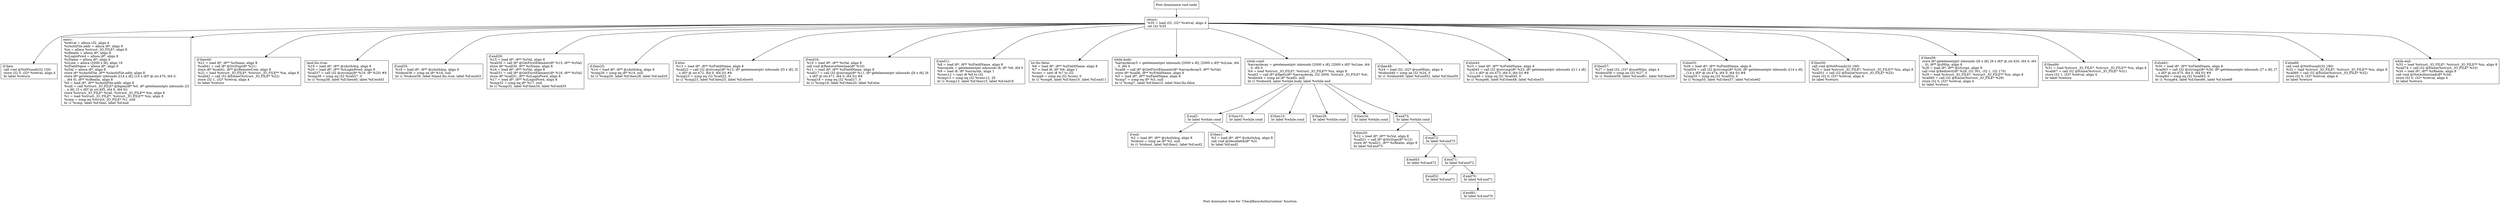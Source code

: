 digraph "Post dominator tree for 'CheckBasicAuthorization' function" {
	label="Post dominator tree for 'CheckBasicAuthorization' function";

	Node0x22a2610 [shape=record,label="{Post dominance root node}"];
	Node0x22a2610 -> Node0x22e70c0;
	Node0x22e70c0 [shape=record,label="{return:                                           \l  %35 = load i32, i32* %retval, align 4\l  ret i32 %35\l}"];
	Node0x22e70c0 -> Node0x2313ef0;
	Node0x22e70c0 -> Node0x22a0ef0;
	Node0x22e70c0 -> Node0x2271330;
	Node0x22e70c0 -> Node0x22ea200;
	Node0x22e70c0 -> Node0x22a2aa0;
	Node0x22e70c0 -> Node0x2277d40;
	Node0x22e70c0 -> Node0x22da4a0;
	Node0x22e70c0 -> Node0x22bd610;
	Node0x22e70c0 -> Node0x231dae0;
	Node0x22e70c0 -> Node0x22a4880;
	Node0x22e70c0 -> Node0x22e4b90;
	Node0x22e70c0 -> Node0x22e3500;
	Node0x22e70c0 -> Node0x226ae00;
	Node0x22e70c0 -> Node0x22b1890;
	Node0x22e70c0 -> Node0x22f6b70;
	Node0x22e70c0 -> Node0x22667d0;
	Node0x22e70c0 -> Node0x2271bb0;
	Node0x22e70c0 -> Node0x22673b0;
	Node0x22e70c0 -> Node0x2267070;
	Node0x22e70c0 -> Node0x22f87f0;
	Node0x22e70c0 -> Node0x2263f00;
	Node0x22e70c0 -> Node0x225d580;
	Node0x22e70c0 -> Node0x22e83b0;
	Node0x2313ef0 [shape=record,label="{if.then:                                          \l  call void @NotFound(i32 150)\l  store i32 0, i32* %retval, align 4\l  br label %return\l}"];
	Node0x22a0ef0 [shape=record,label="{entry:\l  %retval = alloca i32, align 4\l  %zAuthFile.addr = alloca i8*, align 8\l  %in = alloca %struct._IO_FILE*, align 8\l  %zRealm = alloca i8*, align 8\l  %zLoginPswd = alloca i8*, align 8\l  %zName = alloca i8*, align 8\l  %zLine = alloca [2000 x i8], align 16\l  %zFieldName = alloca i8*, align 8\l  %zVal = alloca i8*, align 8\l  store i8* %zAuthFile, i8** %zAuthFile.addr, align 8\l  store i8* getelementptr inbounds ([14 x i8], [14 x i8]* @.str.470, i64 0,\l... i64 0), i8** %zRealm, align 8\l  %0 = load i8*, i8** %zAuthFile.addr, align 8\l  %call = call %struct._IO_FILE* @fopen(i8* %0, i8* getelementptr inbounds ([3\l... x i8], [3 x i8]* @.str.405, i64 0, i64 0))\l  store %struct._IO_FILE* %call, %struct._IO_FILE** %in, align 8\l  %1 = load %struct._IO_FILE*, %struct._IO_FILE** %in, align 8\l  %cmp = icmp eq %struct._IO_FILE* %1, null\l  br i1 %cmp, label %if.then, label %if.end\l}"];
	Node0x2271330 [shape=record,label="{if.then40:                                        \l  %21 = load i8*, i8** %zName, align 8\l  %call41 = call i8* @StrDup(i8* %21)\l  store i8* %call41, i8** @zRemoteUser, align 8\l  %22 = load %struct._IO_FILE*, %struct._IO_FILE** %in, align 8\l  %call42 = call i32 @fclose(%struct._IO_FILE* %22)\l  store i32 1, i32* %retval, align 4\l  br label %return\l}"];
	Node0x22ea200 [shape=record,label="{land.lhs.true:                                    \l  %19 = load i8*, i8** @zAuthArg, align 8\l  %20 = load i8*, i8** %zLoginPswd, align 8\l  %call37 = call i32 @strcmp(i8* %19, i8* %20) #8\l  %cmp38 = icmp eq i32 %call37, 0\l  br i1 %cmp38, label %if.then40, label %if.end43\l}"];
	Node0x22a2aa0 [shape=record,label="{if.end35:                                         \l  %18 = load i8*, i8** @zAuthArg, align 8\l  %tobool36 = icmp ne i8* %18, null\l  br i1 %tobool36, label %land.lhs.true, label %if.end43\l}"];
	Node0x2277d40 [shape=record,label="{if.end29:                                         \l  %15 = load i8*, i8** %zVal, align 8\l  %call30 = call i8* @GetFirstElement(i8* %15, i8** %zVal)\l  store i8* %call30, i8** %zName, align 8\l  %16 = load i8*, i8** %zVal, align 8\l  %call31 = call i8* @GetFirstElement(i8* %16, i8** %zVal)\l  store i8* %call31, i8** %zLoginPswd, align 8\l  %17 = load i8*, i8** %zLoginPswd, align 8\l  %cmp32 = icmp eq i8* %17, null\l  br i1 %cmp32, label %if.then34, label %if.end35\l}"];
	Node0x22da4a0 [shape=record,label="{if.then25:                                        \l  %14 = load i8*, i8** @zAuthArg, align 8\l  %cmp26 = icmp eq i8* %14, null\l  br i1 %cmp26, label %if.then28, label %if.end29\l}"];
	Node0x22bd610 [shape=record,label="{if.else:                                          \l  %13 = load i8*, i8** %zFieldName, align 8\l  %call22 = call i32 @strcmp(i8* %13, i8* getelementptr inbounds ([5 x i8], [5\l... x i8]* @.str.472, i64 0, i64 0)) #8\l  %cmp23 = icmp eq i32 %call22, 0\l  br i1 %cmp23, label %if.then25, label %if.else44\l}"];
	Node0x231dae0 [shape=record,label="{if.end16:                                         \l  %10 = load i8*, i8** %zVal, align 8\l  call void @RemoveNewline(i8* %10)\l  %11 = load i8*, i8** %zFieldName, align 8\l  %call17 = call i32 @strcmp(i8* %11, i8* getelementptr inbounds ([6 x i8], [6\l... x i8]* @.str.471, i64 0, i64 0)) #8\l  %cmp18 = icmp eq i32 %call17, 0\l  br i1 %cmp18, label %if.then20, label %if.else\l}"];
	Node0x22a4880 [shape=record,label="{if.end11:                                         \l  %8 = load i8*, i8** %zFieldName, align 8\l  %arrayidx = getelementptr inbounds i8, i8* %8, i64 0\l  %9 = load i8, i8* %arrayidx, align 1\l  %conv12 = sext i8 %9 to i32\l  %cmp13 = icmp eq i32 %conv12, 35\l  br i1 %cmp13, label %if.then15, label %if.end16\l}"];
	Node0x22e4b90 [shape=record,label="{lor.lhs.false:                                    \l  %6 = load i8*, i8** %zFieldName, align 8\l  %7 = load i8, i8* %6, align 1\l  %conv = sext i8 %7 to i32\l  %cmp8 = icmp eq i32 %conv, 0\l  br i1 %cmp8, label %if.then10, label %if.end11\l}"];
	Node0x22e3500 [shape=record,label="{while.body:                                       \l  %arraydecay5 = getelementptr inbounds [2000 x i8], [2000 x i8]* %zLine, i64\l... 0, i64 0\l  %call6 = call i8* @GetFirstElement(i8* %arraydecay5, i8** %zVal)\l  store i8* %call6, i8** %zFieldName, align 8\l  %5 = load i8*, i8** %zFieldName, align 8\l  %cmp7 = icmp eq i8* %5, null\l  br i1 %cmp7, label %if.then10, label %lor.lhs.false\l}"];
	Node0x226ae00 [shape=record,label="{while.cond:                                       \l  %arraydecay = getelementptr inbounds [2000 x i8], [2000 x i8]* %zLine, i64\l... 0, i64 0\l  %4 = load %struct._IO_FILE*, %struct._IO_FILE** %in, align 8\l  %call3 = call i8* @fgets(i8* %arraydecay, i32 2000, %struct._IO_FILE* %4)\l  %tobool4 = icmp ne i8* %call3, null\l  br i1 %tobool4, label %while.body, label %while.end\l}"];
	Node0x226ae00 -> Node0x22d28c0;
	Node0x226ae00 -> Node0x22505c0;
	Node0x226ae00 -> Node0x2304a50;
	Node0x226ae00 -> Node0x22800d0;
	Node0x226ae00 -> Node0x22cda10;
	Node0x226ae00 -> Node0x22e8620;
	Node0x22d28c0 [shape=record,label="{if.end2:                                          \l  br label %while.cond\l}"];
	Node0x22d28c0 -> Node0x2302850;
	Node0x22d28c0 -> Node0x230dd20;
	Node0x2302850 [shape=record,label="{if.end:                                           \l  %2 = load i8*, i8** @zAuthArg, align 8\l  %tobool = icmp ne i8* %2, null\l  br i1 %tobool, label %if.then1, label %if.end2\l}"];
	Node0x230dd20 [shape=record,label="{if.then1:                                         \l  %3 = load i8*, i8** @zAuthArg, align 8\l  call void @Decode64(i8* %3)\l  br label %if.end2\l}"];
	Node0x22505c0 [shape=record,label="{if.then10:                                        \l  br label %while.cond\l}"];
	Node0x2304a50 [shape=record,label="{if.then15:                                        \l  br label %while.cond\l}"];
	Node0x22800d0 [shape=record,label="{if.then28:                                        \l  br label %while.cond\l}"];
	Node0x22cda10 [shape=record,label="{if.then34:                                        \l  br label %while.cond\l}"];
	Node0x22e8620 [shape=record,label="{if.end73:                                         \l  br label %while.cond\l}"];
	Node0x22e8620 -> Node0x226bc40;
	Node0x22e8620 -> Node0x22b2240;
	Node0x226bc40 [shape=record,label="{if.then20:                                        \l  %12 = load i8*, i8** %zVal, align 8\l  %call21 = call i8* @StrDup(i8* %12)\l  store i8* %call21, i8** %zRealm, align 8\l  br label %if.end73\l}"];
	Node0x22b2240 [shape=record,label="{if.end72:                                         \l  br label %if.end73\l}"];
	Node0x22b2240 -> Node0x2256b60;
	Node0x22b2240 -> Node0x22e5bb0;
	Node0x2256b60 [shape=record,label="{if.end43:                                         \l  br label %if.end72\l}"];
	Node0x22e5bb0 [shape=record,label="{if.end71:                                         \l  br label %if.end72\l}"];
	Node0x22e5bb0 -> Node0x22feba0;
	Node0x22e5bb0 -> Node0x22fa3f0;
	Node0x22feba0 [shape=record,label="{if.end52:                                         \l  br label %if.end71\l}"];
	Node0x22fa3f0 [shape=record,label="{if.end70:                                         \l  br label %if.end71\l}"];
	Node0x22fa3f0 -> Node0x22ea040;
	Node0x22ea040 [shape=record,label="{if.end61:                                         \l  br label %if.end70\l}"];
	Node0x22b1890 [shape=record,label="{if.then48:                                        \l  %24 = load i32, i32* @useHttps, align 4\l  %tobool49 = icmp ne i32 %24, 0\l  br i1 %tobool49, label %if.end52, label %if.then50\l}"];
	Node0x22f6b70 [shape=record,label="{if.else44:                                        \l  %23 = load i8*, i8** %zFieldName, align 8\l  %call45 = call i32 @strcmp(i8* %23, i8* getelementptr inbounds ([11 x i8],\l... [11 x i8]* @.str.473, i64 0, i64 0)) #8\l  %cmp46 = icmp eq i32 %call45, 0\l  br i1 %cmp46, label %if.then48, label %if.else53\l}"];
	Node0x22667d0 [shape=record,label="{if.then57:                                        \l  %27 = load i32, i32* @useHttps, align 4\l  %tobool58 = icmp ne i32 %27, 0\l  br i1 %tobool58, label %if.end61, label %if.then59\l}"];
	Node0x2271bb0 [shape=record,label="{if.else53:                                        \l  %26 = load i8*, i8** %zFieldName, align 8\l  %call54 = call i32 @strcmp(i8* %26, i8* getelementptr inbounds ([14 x i8],\l... [14 x i8]* @.str.474, i64 0, i64 0)) #8\l  %cmp55 = icmp eq i32 %call54, 0\l  br i1 %cmp55, label %if.then57, label %if.else62\l}"];
	Node0x22673b0 [shape=record,label="{if.then50:                                        \l  call void @NotFound(i32 160)\l  %25 = load %struct._IO_FILE*, %struct._IO_FILE** %in, align 8\l  %call51 = call i32 @fclose(%struct._IO_FILE* %25)\l  store i32 0, i32* %retval, align 4\l  br label %return\l}"];
	Node0x2267070 [shape=record,label="{if.then59:                                        \l  store i8* getelementptr inbounds ([6 x i8], [6 x i8]* @.str.420, i64 0, i64\l... 0), i8** @zHttp, align 8\l  %28 = load i8*, i8** @zScript, align 8\l  call void @Redirect(i8* %28, i32 301, i32 1, i32 170)\l  %29 = load %struct._IO_FILE*, %struct._IO_FILE** %in, align 8\l  %call60 = call i32 @fclose(%struct._IO_FILE* %29)\l  store i32 0, i32* %retval, align 4\l  br label %return\l}"];
	Node0x22f87f0 [shape=record,label="{if.then66:                                        \l  %31 = load %struct._IO_FILE*, %struct._IO_FILE** %in, align 8\l  %call67 = call i32 @fclose(%struct._IO_FILE* %31)\l  store i32 1, i32* %retval, align 4\l  br label %return\l}"];
	Node0x2263f00 [shape=record,label="{if.else62:                                        \l  %30 = load i8*, i8** %zFieldName, align 8\l  %call63 = call i32 @strcmp(i8* %30, i8* getelementptr inbounds ([7 x i8], [7\l... x i8]* @.str.475, i64 0, i64 0)) #8\l  %cmp64 = icmp eq i32 %call63, 0\l  br i1 %cmp64, label %if.then66, label %if.else68\l}"];
	Node0x225d580 [shape=record,label="{if.else68:                                        \l  call void @NotFound(i32 180)\l  %32 = load %struct._IO_FILE*, %struct._IO_FILE** %in, align 8\l  %call69 = call i32 @fclose(%struct._IO_FILE* %32)\l  store i32 0, i32* %retval, align 4\l  br label %return\l}"];
	Node0x22e83b0 [shape=record,label="{while.end:                                        \l  %33 = load %struct._IO_FILE*, %struct._IO_FILE** %in, align 8\l  %call74 = call i32 @fclose(%struct._IO_FILE* %33)\l  %34 = load i8*, i8** %zRealm, align 8\l  call void @NotAuthorized(i8* %34)\l  store i32 0, i32* %retval, align 4\l  br label %return\l}"];
}
